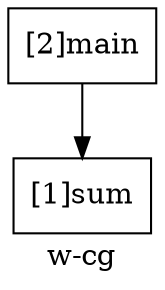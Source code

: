 digraph "w-cg"{
	label="w-cg";


	// Define the nodes
	N1 [shape=rectangle, color=black,label="[1]sum"];
	N2 [shape=rectangle, color=black,label="[2]main"];


	// Define the edges
	N2 -> N1[color=black,label=""];
}
